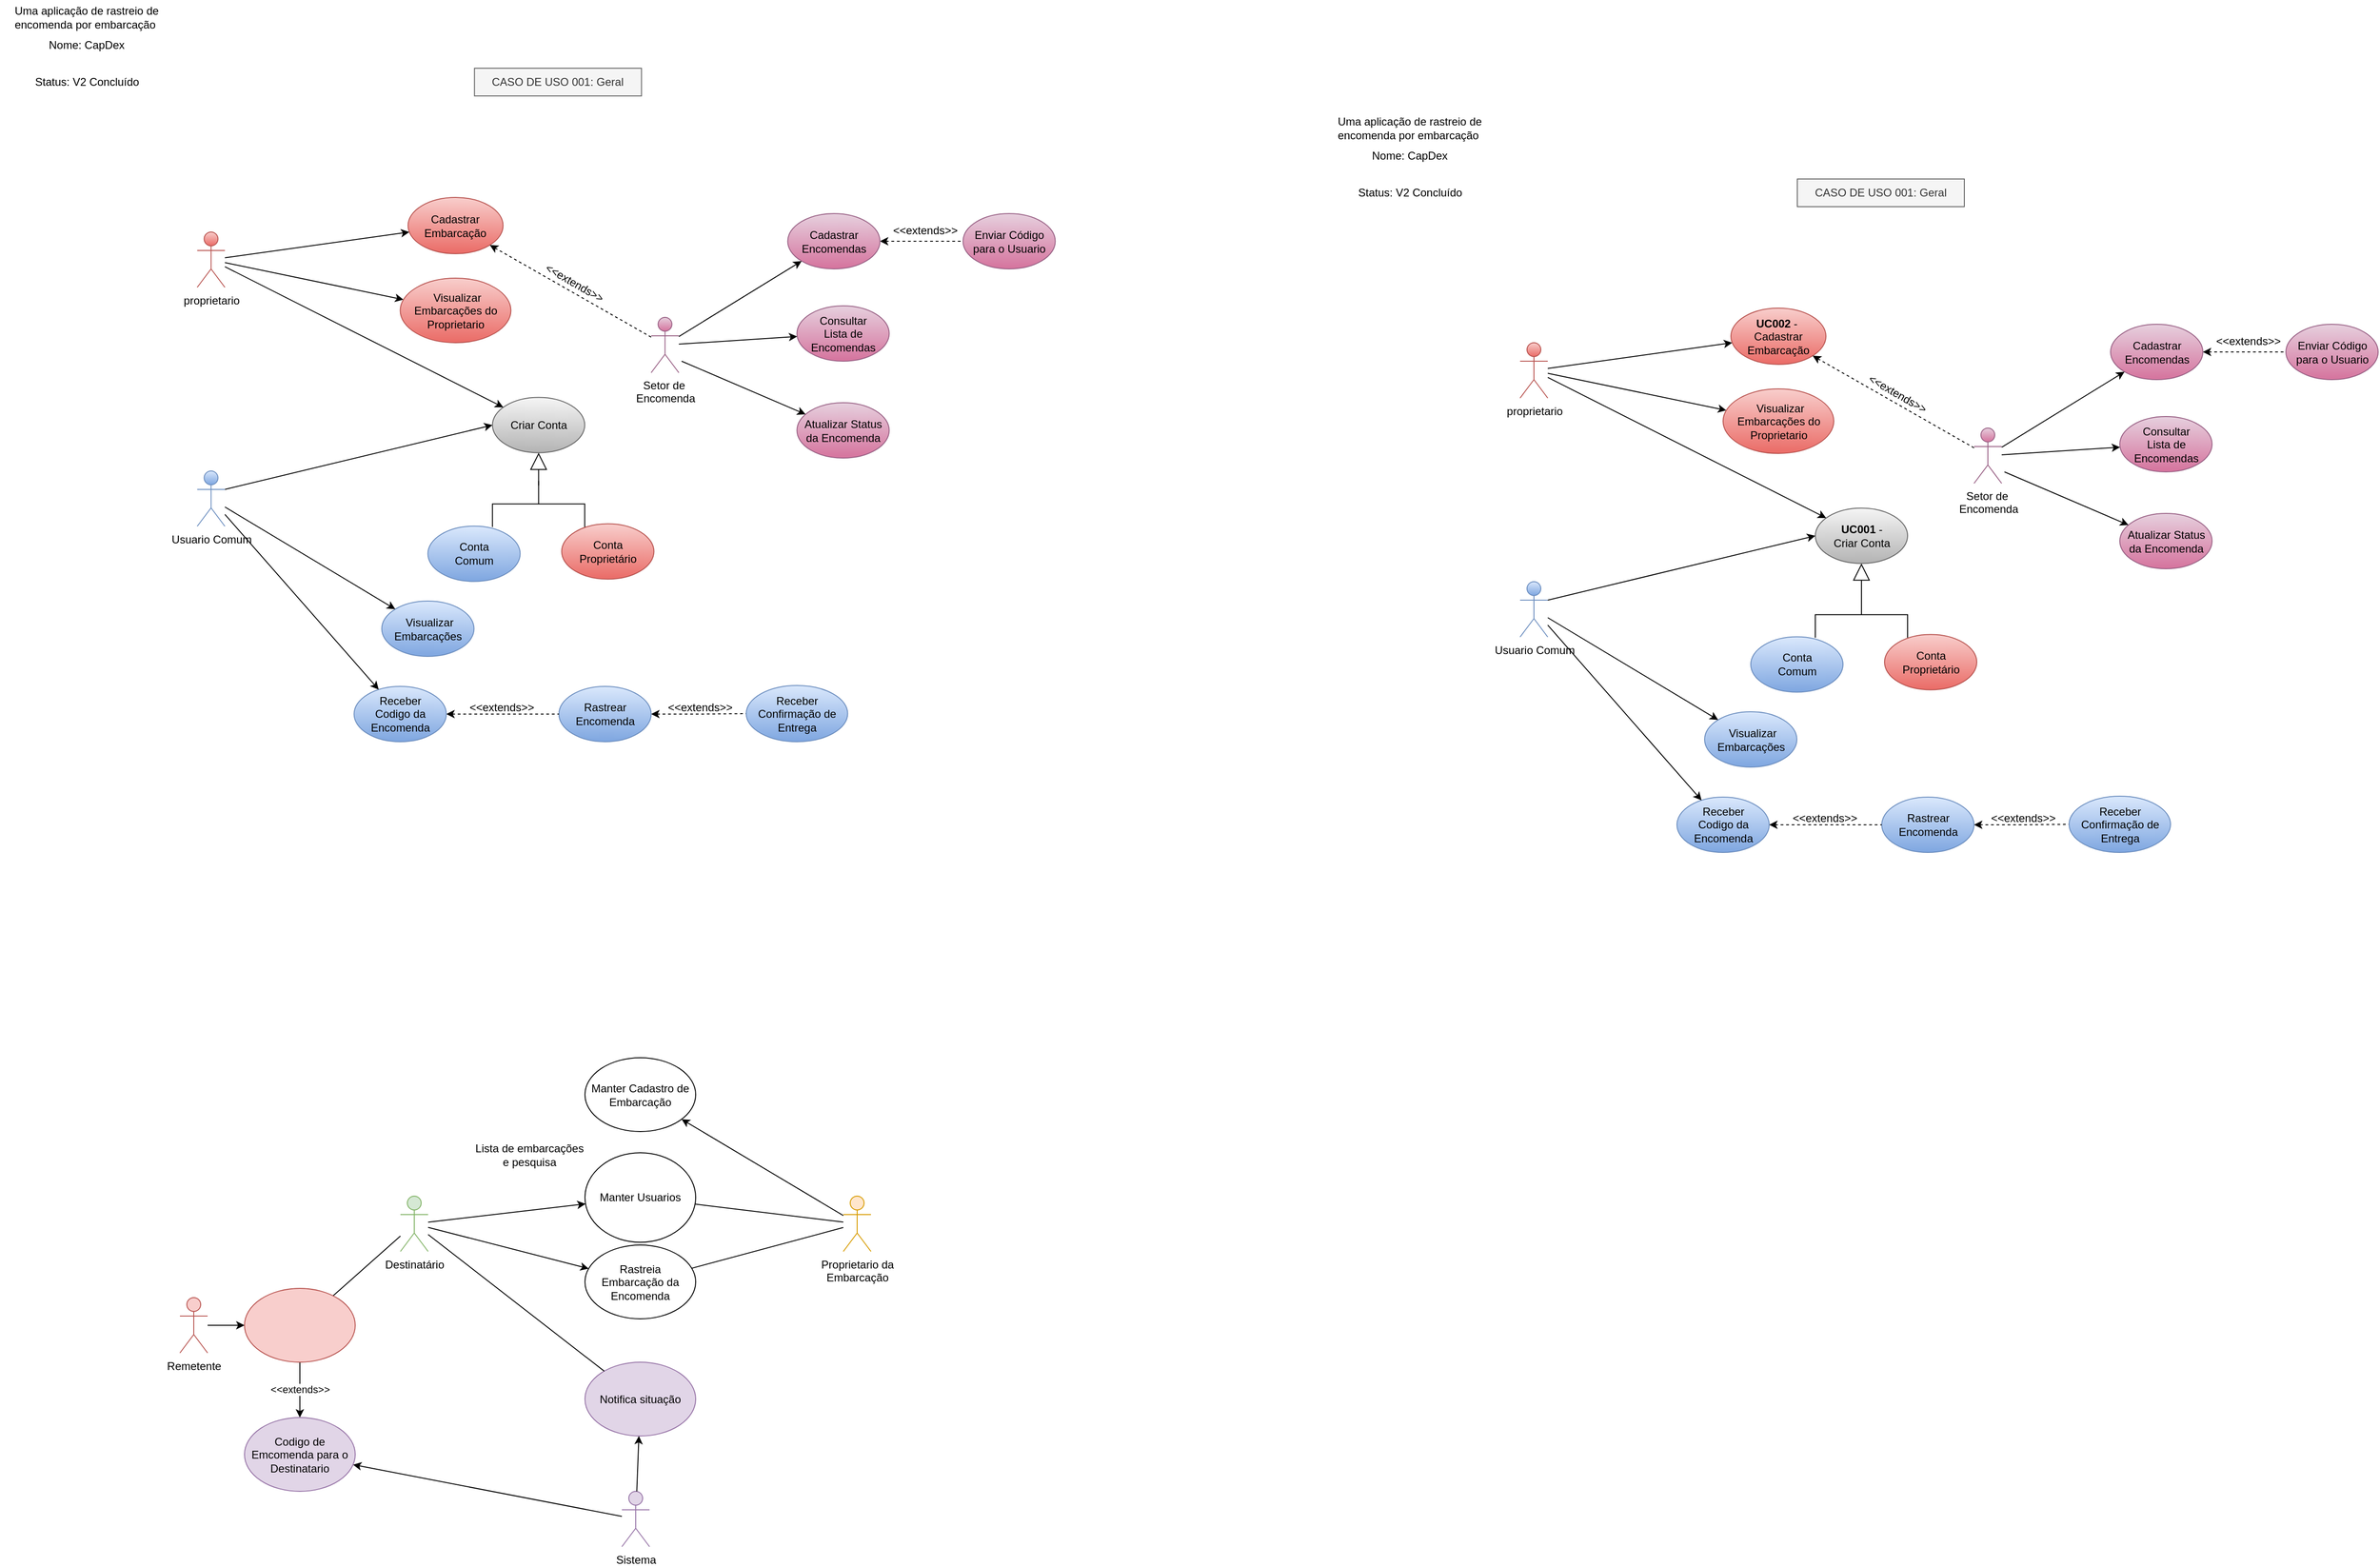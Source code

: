 <mxfile version="26.2.13">
  <diagram name="Página-1" id="rm_yWL_1SSwXxQFNDFBa">
    <mxGraphModel dx="2891" dy="1741" grid="1" gridSize="10" guides="1" tooltips="1" connect="1" arrows="1" fold="1" page="1" pageScale="1" pageWidth="827" pageHeight="1169" math="0" shadow="0">
      <root>
        <mxCell id="0" />
        <mxCell id="1" parent="0" />
        <mxCell id="K9anjrJY7nX9ey3RRAPb-7" style="rounded=0;orthogonalLoop=1;jettySize=auto;html=1;endArrow=none;endFill=0;" parent="1" source="VNDCdI_-xY6bEtLImfmW-1" target="K9anjrJY7nX9ey3RRAPb-5" edge="1">
          <mxGeometry relative="1" as="geometry" />
        </mxCell>
        <mxCell id="VNDCdI_-xY6bEtLImfmW-1" value="Destinatário" style="shape=umlActor;verticalLabelPosition=bottom;verticalAlign=top;html=1;outlineConnect=0;fillColor=#d5e8d4;strokeColor=#82b366;" parent="1" vertex="1">
          <mxGeometry x="-534" y="232.5" width="30" height="60" as="geometry" />
        </mxCell>
        <mxCell id="VNDCdI_-xY6bEtLImfmW-2" value="Rastreia&lt;br&gt;Embarcação da Encomenda" style="ellipse;whiteSpace=wrap;html=1;" parent="1" vertex="1">
          <mxGeometry x="-334" y="285.5" width="120" height="80" as="geometry" />
        </mxCell>
        <mxCell id="VNDCdI_-xY6bEtLImfmW-4" value="Proprietario da&lt;br&gt;Embarcação" style="shape=umlActor;verticalLabelPosition=bottom;verticalAlign=top;html=1;outlineConnect=0;fillColor=#ffe6cc;strokeColor=#d79b00;" parent="1" vertex="1">
          <mxGeometry x="-54" y="232.5" width="30" height="60" as="geometry" />
        </mxCell>
        <mxCell id="VNDCdI_-xY6bEtLImfmW-5" value="Uma aplicação de rastreio de encomenda por embarcação&amp;nbsp;" style="text;html=1;align=center;verticalAlign=middle;whiteSpace=wrap;rounded=0;shadow=1;" parent="1" vertex="1">
          <mxGeometry x="-963.75" y="-1060" width="180" height="30" as="geometry" />
        </mxCell>
        <mxCell id="VNDCdI_-xY6bEtLImfmW-6" value="Nome: CapDex" style="text;html=1;align=center;verticalAlign=middle;whiteSpace=wrap;rounded=0;" parent="1" vertex="1">
          <mxGeometry x="-919.75" y="-1030" width="92" height="30" as="geometry" />
        </mxCell>
        <mxCell id="VNDCdI_-xY6bEtLImfmW-8" value="Manter Usuarios" style="ellipse;whiteSpace=wrap;html=1;" parent="1" vertex="1">
          <mxGeometry x="-334" y="185.5" width="120" height="97" as="geometry" />
        </mxCell>
        <mxCell id="VNDCdI_-xY6bEtLImfmW-9" value="Notifica situação" style="ellipse;whiteSpace=wrap;html=1;fillColor=#e1d5e7;strokeColor=#9673a6;" parent="1" vertex="1">
          <mxGeometry x="-334" y="412.5" width="120" height="80" as="geometry" />
        </mxCell>
        <mxCell id="VNDCdI_-xY6bEtLImfmW-10" value="Manter Cadastro de Embarcação" style="ellipse;whiteSpace=wrap;html=1;" parent="1" vertex="1">
          <mxGeometry x="-334" y="82.5" width="120" height="80" as="geometry" />
        </mxCell>
        <mxCell id="K9anjrJY7nX9ey3RRAPb-11" style="rounded=0;orthogonalLoop=1;jettySize=auto;html=1;" parent="1" source="VNDCdI_-xY6bEtLImfmW-11" target="K9anjrJY7nX9ey3RRAPb-8" edge="1">
          <mxGeometry relative="1" as="geometry" />
        </mxCell>
        <mxCell id="VNDCdI_-xY6bEtLImfmW-11" value="Sistema" style="shape=umlActor;verticalLabelPosition=bottom;verticalAlign=top;html=1;outlineConnect=0;fillColor=#e1d5e7;strokeColor=#9673a6;" parent="1" vertex="1">
          <mxGeometry x="-294" y="552.5" width="30" height="60" as="geometry" />
        </mxCell>
        <mxCell id="oR66MvjElHhKDxxH5Cwq-1" value="" style="endArrow=none;html=1;rounded=0;" parent="1" source="VNDCdI_-xY6bEtLImfmW-8" target="VNDCdI_-xY6bEtLImfmW-4" edge="1">
          <mxGeometry width="50" height="50" relative="1" as="geometry">
            <mxPoint x="-134" y="452.5" as="sourcePoint" />
            <mxPoint x="-84" y="402.5" as="targetPoint" />
          </mxGeometry>
        </mxCell>
        <mxCell id="oR66MvjElHhKDxxH5Cwq-2" value="" style="endArrow=none;html=1;rounded=0;" parent="1" source="VNDCdI_-xY6bEtLImfmW-2" target="VNDCdI_-xY6bEtLImfmW-4" edge="1">
          <mxGeometry width="50" height="50" relative="1" as="geometry">
            <mxPoint x="-206" y="244.5" as="sourcePoint" />
            <mxPoint x="-44" y="270.5" as="targetPoint" />
          </mxGeometry>
        </mxCell>
        <mxCell id="oR66MvjElHhKDxxH5Cwq-6" value="" style="endArrow=classic;html=1;rounded=0;" parent="1" source="VNDCdI_-xY6bEtLImfmW-1" target="VNDCdI_-xY6bEtLImfmW-8" edge="1">
          <mxGeometry width="50" height="50" relative="1" as="geometry">
            <mxPoint x="-504" y="452.5" as="sourcePoint" />
            <mxPoint x="-454" y="402.5" as="targetPoint" />
          </mxGeometry>
        </mxCell>
        <mxCell id="oR66MvjElHhKDxxH5Cwq-7" value="" style="endArrow=classic;html=1;rounded=0;" parent="1" source="VNDCdI_-xY6bEtLImfmW-1" target="VNDCdI_-xY6bEtLImfmW-2" edge="1">
          <mxGeometry width="50" height="50" relative="1" as="geometry">
            <mxPoint x="-494" y="270.5" as="sourcePoint" />
            <mxPoint x="-323" y="244.5" as="targetPoint" />
          </mxGeometry>
        </mxCell>
        <mxCell id="oR66MvjElHhKDxxH5Cwq-8" value="" style="endArrow=classic;html=1;rounded=0;" parent="1" source="VNDCdI_-xY6bEtLImfmW-4" target="VNDCdI_-xY6bEtLImfmW-10" edge="1">
          <mxGeometry width="50" height="50" relative="1" as="geometry">
            <mxPoint x="-404" y="212.5" as="sourcePoint" />
            <mxPoint x="-354" y="162.5" as="targetPoint" />
          </mxGeometry>
        </mxCell>
        <mxCell id="oR66MvjElHhKDxxH5Cwq-9" value="" style="endArrow=classic;html=1;rounded=0;" parent="1" source="VNDCdI_-xY6bEtLImfmW-11" target="VNDCdI_-xY6bEtLImfmW-9" edge="1">
          <mxGeometry width="50" height="50" relative="1" as="geometry">
            <mxPoint x="-394" y="602.5" as="sourcePoint" />
            <mxPoint x="-344" y="552.5" as="targetPoint" />
          </mxGeometry>
        </mxCell>
        <mxCell id="oR66MvjElHhKDxxH5Cwq-10" value="" style="endArrow=none;html=1;rounded=0;" parent="1" source="VNDCdI_-xY6bEtLImfmW-9" target="VNDCdI_-xY6bEtLImfmW-1" edge="1">
          <mxGeometry width="50" height="50" relative="1" as="geometry">
            <mxPoint x="-424" y="442.5" as="sourcePoint" />
            <mxPoint x="-374" y="392.5" as="targetPoint" />
          </mxGeometry>
        </mxCell>
        <mxCell id="oR66MvjElHhKDxxH5Cwq-11" value="Status: V2 Concluído" style="text;html=1;align=center;verticalAlign=middle;whiteSpace=wrap;rounded=0;" parent="1" vertex="1">
          <mxGeometry x="-961.25" y="-990" width="175" height="30" as="geometry" />
        </mxCell>
        <mxCell id="oR66MvjElHhKDxxH5Cwq-12" value="CASO DE USO 001: Geral" style="text;html=1;align=center;verticalAlign=middle;whiteSpace=wrap;rounded=0;fillColor=#f5f5f5;fontColor=#333333;strokeColor=#666666;" parent="1" vertex="1">
          <mxGeometry x="-453.75" y="-990" width="181" height="30" as="geometry" />
        </mxCell>
        <mxCell id="oR66MvjElHhKDxxH5Cwq-13" value="Lista de embarcações e pesquisa" style="text;html=1;align=center;verticalAlign=middle;whiteSpace=wrap;rounded=0;" parent="1" vertex="1">
          <mxGeometry x="-454" y="172.5" width="120" height="30" as="geometry" />
        </mxCell>
        <mxCell id="K9anjrJY7nX9ey3RRAPb-6" value="" style="edgeStyle=orthogonalEdgeStyle;rounded=0;orthogonalLoop=1;jettySize=auto;html=1;" parent="1" source="K9anjrJY7nX9ey3RRAPb-4" target="K9anjrJY7nX9ey3RRAPb-5" edge="1">
          <mxGeometry relative="1" as="geometry" />
        </mxCell>
        <mxCell id="K9anjrJY7nX9ey3RRAPb-4" value="Remetente" style="shape=umlActor;verticalLabelPosition=bottom;verticalAlign=top;html=1;outlineConnect=0;fillColor=#f8cecc;strokeColor=#b85450;" parent="1" vertex="1">
          <mxGeometry x="-773" y="342.5" width="30" height="60" as="geometry" />
        </mxCell>
        <mxCell id="K9anjrJY7nX9ey3RRAPb-9" value="" style="edgeStyle=orthogonalEdgeStyle;rounded=0;orthogonalLoop=1;jettySize=auto;html=1;" parent="1" source="K9anjrJY7nX9ey3RRAPb-5" target="K9anjrJY7nX9ey3RRAPb-8" edge="1">
          <mxGeometry relative="1" as="geometry" />
        </mxCell>
        <mxCell id="K9anjrJY7nX9ey3RRAPb-10" value="&amp;lt;&amp;lt;extends&amp;gt;&amp;gt;" style="edgeLabel;html=1;align=center;verticalAlign=middle;resizable=0;points=[];" parent="K9anjrJY7nX9ey3RRAPb-9" vertex="1" connectable="0">
          <mxGeometry x="-0.033" relative="1" as="geometry">
            <mxPoint as="offset" />
          </mxGeometry>
        </mxCell>
        <mxCell id="K9anjrJY7nX9ey3RRAPb-5" value="" style="ellipse;whiteSpace=wrap;html=1;fillColor=#f8cecc;strokeColor=#b85450;" parent="1" vertex="1">
          <mxGeometry x="-703" y="332.5" width="120" height="80" as="geometry" />
        </mxCell>
        <mxCell id="K9anjrJY7nX9ey3RRAPb-8" value="Codigo de Emcomenda para o Destinatario" style="ellipse;whiteSpace=wrap;html=1;fillColor=#e1d5e7;strokeColor=#9673a6;" parent="1" vertex="1">
          <mxGeometry x="-703" y="472.5" width="120" height="80" as="geometry" />
        </mxCell>
        <mxCell id="Dbd8FwvNTRP5J6jHafj4-1" value="Criar Conta" style="ellipse;whiteSpace=wrap;html=1;fillColor=#f5f5f5;gradientColor=#b3b3b3;strokeColor=#666666;" parent="1" vertex="1">
          <mxGeometry x="-434.25" y="-633.25" width="100" height="60" as="geometry" />
        </mxCell>
        <mxCell id="e4peXhRiPMKvvh6ofRs6-2" style="rounded=0;orthogonalLoop=1;jettySize=auto;html=1;" parent="1" source="Dbd8FwvNTRP5J6jHafj4-2" target="e4peXhRiPMKvvh6ofRs6-1" edge="1">
          <mxGeometry relative="1" as="geometry" />
        </mxCell>
        <mxCell id="GhQ1ud3WlhMWC2dmbdbF-37" style="rounded=0;orthogonalLoop=1;jettySize=auto;html=1;" parent="1" source="Dbd8FwvNTRP5J6jHafj4-2" target="GhQ1ud3WlhMWC2dmbdbF-36" edge="1">
          <mxGeometry relative="1" as="geometry" />
        </mxCell>
        <mxCell id="Bpe3rEJzs9Y-r7ETdOp8-8" style="rounded=0;orthogonalLoop=1;jettySize=auto;html=1;" parent="1" source="Dbd8FwvNTRP5J6jHafj4-2" target="Dbd8FwvNTRP5J6jHafj4-1" edge="1">
          <mxGeometry relative="1" as="geometry" />
        </mxCell>
        <mxCell id="Dbd8FwvNTRP5J6jHafj4-2" value="proprietario" style="shape=umlActor;verticalLabelPosition=bottom;verticalAlign=top;html=1;outlineConnect=0;fillColor=#f8cecc;strokeColor=#b85450;gradientColor=#ea6b66;" parent="1" vertex="1">
          <mxGeometry x="-754.25" y="-812.5" width="30" height="60" as="geometry" />
        </mxCell>
        <mxCell id="Dbd8FwvNTRP5J6jHafj4-12" value="Conta &lt;br&gt;Comum" style="ellipse;whiteSpace=wrap;html=1;fillColor=#dae8fc;gradientColor=#7ea6e0;strokeColor=#6c8ebf;" parent="1" vertex="1">
          <mxGeometry x="-504.25" y="-493.75" width="100" height="60" as="geometry" />
        </mxCell>
        <mxCell id="Dbd8FwvNTRP5J6jHafj4-14" value="Conta &lt;br&gt;Proprietário" style="ellipse;whiteSpace=wrap;html=1;fillColor=#f8cecc;gradientColor=#ea6b66;strokeColor=#b85450;" parent="1" vertex="1">
          <mxGeometry x="-359.25" y="-496.25" width="100" height="60" as="geometry" />
        </mxCell>
        <mxCell id="Bpe3rEJzs9Y-r7ETdOp8-5" value="" style="edgeStyle=orthogonalEdgeStyle;rounded=0;orthogonalLoop=1;jettySize=auto;html=1;dashed=1;startArrow=classic;startFill=1;endArrow=none;" parent="1" source="Dbd8FwvNTRP5J6jHafj4-21" target="GhQ1ud3WlhMWC2dmbdbF-23" edge="1">
          <mxGeometry relative="1" as="geometry" />
        </mxCell>
        <mxCell id="Dbd8FwvNTRP5J6jHafj4-21" value="Rastrear Encomenda" style="ellipse;whiteSpace=wrap;html=1;fillColor=#dae8fc;gradientColor=#7ea6e0;strokeColor=#6c8ebf;" parent="1" vertex="1">
          <mxGeometry x="-362.25" y="-320" width="100" height="60" as="geometry" />
        </mxCell>
        <mxCell id="Dbd8FwvNTRP5J6jHafj4-30" value="&amp;nbsp;Visualizar Embarcações" style="ellipse;whiteSpace=wrap;html=1;fillColor=#dae8fc;strokeColor=#6c8ebf;gradientColor=#7ea6e0;" parent="1" vertex="1">
          <mxGeometry x="-554.25" y="-412.5" width="100" height="60" as="geometry" />
        </mxCell>
        <mxCell id="e4peXhRiPMKvvh6ofRs6-1" value="Cadastrar Embarcação" style="ellipse;whiteSpace=wrap;html=1;fillColor=#f8cecc;strokeColor=#b85450;gradientColor=#ea6b66;" parent="1" vertex="1">
          <mxGeometry x="-525.75" y="-850" width="103" height="61" as="geometry" />
        </mxCell>
        <mxCell id="Bpe3rEJzs9Y-r7ETdOp8-3" value="" style="edgeStyle=orthogonalEdgeStyle;rounded=0;orthogonalLoop=1;jettySize=auto;html=1;dashed=1;startArrow=classic;startFill=1;endArrow=none;" parent="1" source="e4peXhRiPMKvvh6ofRs6-3" target="Dbd8FwvNTRP5J6jHafj4-21" edge="1">
          <mxGeometry relative="1" as="geometry" />
        </mxCell>
        <mxCell id="e4peXhRiPMKvvh6ofRs6-3" value="Receber&lt;br&gt;Codigo da Encomenda" style="ellipse;whiteSpace=wrap;html=1;fillColor=#dae8fc;strokeColor=#6c8ebf;gradientColor=#7ea6e0;" parent="1" vertex="1">
          <mxGeometry x="-584.25" y="-320" width="100" height="60" as="geometry" />
        </mxCell>
        <mxCell id="e4peXhRiPMKvvh6ofRs6-4" value="Atualizar Status da Encomenda" style="ellipse;whiteSpace=wrap;html=1;fillColor=#e6d0de;strokeColor=#996185;gradientColor=#d5739d;" parent="1" vertex="1">
          <mxGeometry x="-104.25" y="-627.5" width="100" height="60" as="geometry" />
        </mxCell>
        <mxCell id="GhQ1ud3WlhMWC2dmbdbF-14" style="rounded=0;orthogonalLoop=1;jettySize=auto;html=1;exitX=1;exitY=0.333;exitDx=0;exitDy=0;exitPerimeter=0;entryX=0;entryY=0.5;entryDx=0;entryDy=0;" parent="1" source="e4peXhRiPMKvvh6ofRs6-9" target="Dbd8FwvNTRP5J6jHafj4-1" edge="1">
          <mxGeometry relative="1" as="geometry" />
        </mxCell>
        <mxCell id="GhQ1ud3WlhMWC2dmbdbF-33" style="rounded=0;orthogonalLoop=1;jettySize=auto;html=1;" parent="1" source="e4peXhRiPMKvvh6ofRs6-9" target="Dbd8FwvNTRP5J6jHafj4-30" edge="1">
          <mxGeometry relative="1" as="geometry" />
        </mxCell>
        <mxCell id="Bpe3rEJzs9Y-r7ETdOp8-2" style="rounded=0;orthogonalLoop=1;jettySize=auto;html=1;" parent="1" source="e4peXhRiPMKvvh6ofRs6-9" target="e4peXhRiPMKvvh6ofRs6-3" edge="1">
          <mxGeometry relative="1" as="geometry" />
        </mxCell>
        <mxCell id="e4peXhRiPMKvvh6ofRs6-9" value="Usuario Comum" style="shape=umlActor;verticalLabelPosition=bottom;verticalAlign=top;html=1;outlineConnect=0;fillColor=#dae8fc;strokeColor=#6c8ebf;gradientColor=#7ea6e0;" parent="1" vertex="1">
          <mxGeometry x="-754.25" y="-553.5" width="30" height="60" as="geometry" />
        </mxCell>
        <mxCell id="GhQ1ud3WlhMWC2dmbdbF-18" value="Consultar &lt;br&gt;Lista de Encomendas" style="ellipse;whiteSpace=wrap;html=1;fillColor=#e6d0de;gradientColor=#d5739d;strokeColor=#996185;" parent="1" vertex="1">
          <mxGeometry x="-104.25" y="-732.5" width="100" height="60" as="geometry" />
        </mxCell>
        <mxCell id="GhQ1ud3WlhMWC2dmbdbF-23" value="Receber Confirmação de Entrega" style="ellipse;whiteSpace=wrap;html=1;fillColor=#dae8fc;gradientColor=#7ea6e0;strokeColor=#6c8ebf;" parent="1" vertex="1">
          <mxGeometry x="-159.25" y="-321" width="110" height="61" as="geometry" />
        </mxCell>
        <mxCell id="GhQ1ud3WlhMWC2dmbdbF-36" value="&amp;nbsp;Visualizar Embarcações do Proprietario" style="ellipse;whiteSpace=wrap;html=1;fillColor=#f8cecc;gradientColor=#ea6b66;strokeColor=#b85450;" parent="1" vertex="1">
          <mxGeometry x="-534.25" y="-762.5" width="120" height="70" as="geometry" />
        </mxCell>
        <mxCell id="Bpe3rEJzs9Y-r7ETdOp8-17" value="" style="edgeStyle=orthogonalEdgeStyle;rounded=0;orthogonalLoop=1;jettySize=auto;html=1;dashed=1;startArrow=classic;startFill=1;endArrow=none;" parent="1" source="GhQ1ud3WlhMWC2dmbdbF-38" target="Bpe3rEJzs9Y-r7ETdOp8-16" edge="1">
          <mxGeometry relative="1" as="geometry" />
        </mxCell>
        <mxCell id="GhQ1ud3WlhMWC2dmbdbF-38" value="Cadastrar Encomendas" style="ellipse;whiteSpace=wrap;html=1;fillColor=#e6d0de;gradientColor=#d5739d;strokeColor=#996185;" parent="1" vertex="1">
          <mxGeometry x="-114.25" y="-832.5" width="100" height="60" as="geometry" />
        </mxCell>
        <mxCell id="GhQ1ud3WlhMWC2dmbdbF-45" value="Setor de&amp;nbsp;&lt;div&gt;Encomenda&lt;/div&gt;" style="shape=umlActor;verticalLabelPosition=bottom;verticalAlign=top;html=1;outlineConnect=0;fillColor=#e6d0de;strokeColor=#996185;gradientColor=#d5739d;" parent="1" vertex="1">
          <mxGeometry x="-262.25" y="-720" width="30" height="60" as="geometry" />
        </mxCell>
        <mxCell id="GhQ1ud3WlhMWC2dmbdbF-55" value="" style="endArrow=none;html=1;rounded=0;dashed=1;startArrow=classic;startFill=1;" parent="1" source="e4peXhRiPMKvvh6ofRs6-1" target="GhQ1ud3WlhMWC2dmbdbF-45" edge="1">
          <mxGeometry width="50" height="50" relative="1" as="geometry">
            <mxPoint x="157.75" y="-592.5" as="sourcePoint" />
            <mxPoint x="217.75" y="-592.5" as="targetPoint" />
          </mxGeometry>
        </mxCell>
        <mxCell id="GhQ1ud3WlhMWC2dmbdbF-56" value="" style="endArrow=classic;html=1;rounded=0;" parent="1" source="GhQ1ud3WlhMWC2dmbdbF-45" target="GhQ1ud3WlhMWC2dmbdbF-18" edge="1">
          <mxGeometry width="50" height="50" relative="1" as="geometry">
            <mxPoint x="-222.25" y="-705" as="sourcePoint" />
            <mxPoint x="-142.25" y="-765" as="targetPoint" />
          </mxGeometry>
        </mxCell>
        <mxCell id="GhQ1ud3WlhMWC2dmbdbF-57" value="" style="endArrow=classic;html=1;rounded=0;" parent="1" source="GhQ1ud3WlhMWC2dmbdbF-45" target="GhQ1ud3WlhMWC2dmbdbF-38" edge="1">
          <mxGeometry width="50" height="50" relative="1" as="geometry">
            <mxPoint x="-222.25" y="-695" as="sourcePoint" />
            <mxPoint x="-102.25" y="-695" as="targetPoint" />
          </mxGeometry>
        </mxCell>
        <mxCell id="GhQ1ud3WlhMWC2dmbdbF-59" value="" style="endArrow=classic;html=1;rounded=0;" parent="1" target="e4peXhRiPMKvvh6ofRs6-4" edge="1">
          <mxGeometry width="50" height="50" relative="1" as="geometry">
            <mxPoint x="-229.25" y="-672.5" as="sourcePoint" />
            <mxPoint x="-119.25" y="-614.37" as="targetPoint" />
          </mxGeometry>
        </mxCell>
        <mxCell id="Bpe3rEJzs9Y-r7ETdOp8-1" value="" style="group" parent="1" vertex="1" connectable="0">
          <mxGeometry x="-434.25" y="-542.75" width="100" height="50" as="geometry" />
        </mxCell>
        <mxCell id="Dbd8FwvNTRP5J6jHafj4-10" value="" style="endArrow=block;endSize=16;endFill=0;html=1;rounded=0;" parent="Bpe3rEJzs9Y-r7ETdOp8-1" target="Dbd8FwvNTRP5J6jHafj4-1" edge="1">
          <mxGeometry width="160" relative="1" as="geometry">
            <mxPoint x="50" y="5" as="sourcePoint" />
            <mxPoint x="49.69" y="7.5" as="targetPoint" />
          </mxGeometry>
        </mxCell>
        <mxCell id="Dbd8FwvNTRP5J6jHafj4-15" value="" style="strokeWidth=1;html=1;shape=mxgraph.flowchart.annotation_2;align=left;labelPosition=right;pointerEvents=1;rotation=90;" parent="Bpe3rEJzs9Y-r7ETdOp8-1" vertex="1">
          <mxGeometry x="25" y="-25" width="50" height="100" as="geometry" />
        </mxCell>
        <mxCell id="Bpe3rEJzs9Y-r7ETdOp8-4" value="&amp;lt;&amp;lt;extends&amp;gt;&amp;gt;" style="text;html=1;align=center;verticalAlign=middle;whiteSpace=wrap;rounded=0;" parent="1" vertex="1">
          <mxGeometry x="-454.25" y="-312.5" width="60" height="30" as="geometry" />
        </mxCell>
        <mxCell id="Bpe3rEJzs9Y-r7ETdOp8-6" value="&amp;lt;&amp;lt;extends&amp;gt;&amp;gt;" style="text;html=1;align=center;verticalAlign=middle;whiteSpace=wrap;rounded=0;rotation=0;" parent="1" vertex="1">
          <mxGeometry x="-239.25" y="-312.5" width="60" height="30" as="geometry" />
        </mxCell>
        <mxCell id="Bpe3rEJzs9Y-r7ETdOp8-7" value="&amp;lt;&amp;lt;extends&amp;gt;&amp;gt;" style="text;html=1;align=center;verticalAlign=middle;whiteSpace=wrap;rounded=0;rotation=0;" parent="1" vertex="1">
          <mxGeometry x="4.75" y="-829.5" width="60" height="30" as="geometry" />
        </mxCell>
        <mxCell id="Bpe3rEJzs9Y-r7ETdOp8-16" value="Enviar Código para o Usuario" style="ellipse;whiteSpace=wrap;html=1;fillColor=#e6d0de;gradientColor=#d5739d;strokeColor=#996185;" parent="1" vertex="1">
          <mxGeometry x="75.75" y="-832.5" width="100" height="60" as="geometry" />
        </mxCell>
        <mxCell id="Bpe3rEJzs9Y-r7ETdOp8-19" value="&amp;lt;&amp;lt;extends&amp;gt;&amp;gt;" style="text;html=1;align=center;verticalAlign=middle;whiteSpace=wrap;rounded=0;rotation=30;" parent="1" vertex="1">
          <mxGeometry x="-375.25" y="-772.5" width="60" height="30" as="geometry" />
        </mxCell>
        <mxCell id="onvot0BCNDvt1o7FQSmW-1" value="Uma aplicação de rastreio de encomenda por embarcação&amp;nbsp;" style="text;html=1;align=center;verticalAlign=middle;whiteSpace=wrap;rounded=0;shadow=1;" vertex="1" parent="1">
          <mxGeometry x="470" y="-940" width="180" height="30" as="geometry" />
        </mxCell>
        <mxCell id="onvot0BCNDvt1o7FQSmW-2" value="Nome: CapDex" style="text;html=1;align=center;verticalAlign=middle;whiteSpace=wrap;rounded=0;" vertex="1" parent="1">
          <mxGeometry x="514" y="-910" width="92" height="30" as="geometry" />
        </mxCell>
        <mxCell id="onvot0BCNDvt1o7FQSmW-3" value="Status: V2 Concluído" style="text;html=1;align=center;verticalAlign=middle;whiteSpace=wrap;rounded=0;" vertex="1" parent="1">
          <mxGeometry x="472.5" y="-870" width="175" height="30" as="geometry" />
        </mxCell>
        <mxCell id="onvot0BCNDvt1o7FQSmW-4" value="CASO DE USO 001: Geral" style="text;html=1;align=center;verticalAlign=middle;whiteSpace=wrap;rounded=0;fillColor=#f5f5f5;fontColor=#333333;strokeColor=#666666;" vertex="1" parent="1">
          <mxGeometry x="980" y="-870" width="181" height="30" as="geometry" />
        </mxCell>
        <mxCell id="onvot0BCNDvt1o7FQSmW-5" value="&lt;b&gt;UC001&lt;/b&gt; - &lt;br&gt;Criar Conta" style="ellipse;whiteSpace=wrap;html=1;fillColor=#f5f5f5;gradientColor=#b3b3b3;strokeColor=#666666;" vertex="1" parent="1">
          <mxGeometry x="999.5" y="-513.25" width="100" height="60" as="geometry" />
        </mxCell>
        <mxCell id="onvot0BCNDvt1o7FQSmW-6" style="rounded=0;orthogonalLoop=1;jettySize=auto;html=1;" edge="1" parent="1" source="onvot0BCNDvt1o7FQSmW-9" target="onvot0BCNDvt1o7FQSmW-15">
          <mxGeometry relative="1" as="geometry" />
        </mxCell>
        <mxCell id="onvot0BCNDvt1o7FQSmW-7" style="rounded=0;orthogonalLoop=1;jettySize=auto;html=1;" edge="1" parent="1" source="onvot0BCNDvt1o7FQSmW-9" target="onvot0BCNDvt1o7FQSmW-25">
          <mxGeometry relative="1" as="geometry" />
        </mxCell>
        <mxCell id="onvot0BCNDvt1o7FQSmW-8" style="rounded=0;orthogonalLoop=1;jettySize=auto;html=1;" edge="1" parent="1" source="onvot0BCNDvt1o7FQSmW-9" target="onvot0BCNDvt1o7FQSmW-5">
          <mxGeometry relative="1" as="geometry" />
        </mxCell>
        <mxCell id="onvot0BCNDvt1o7FQSmW-9" value="proprietario" style="shape=umlActor;verticalLabelPosition=bottom;verticalAlign=top;html=1;outlineConnect=0;fillColor=#f8cecc;strokeColor=#b85450;gradientColor=#ea6b66;" vertex="1" parent="1">
          <mxGeometry x="679.5" y="-692.5" width="30" height="60" as="geometry" />
        </mxCell>
        <mxCell id="onvot0BCNDvt1o7FQSmW-10" value="Conta &lt;br&gt;Comum" style="ellipse;whiteSpace=wrap;html=1;fillColor=#dae8fc;gradientColor=#7ea6e0;strokeColor=#6c8ebf;" vertex="1" parent="1">
          <mxGeometry x="929.5" y="-373.75" width="100" height="60" as="geometry" />
        </mxCell>
        <mxCell id="onvot0BCNDvt1o7FQSmW-11" value="Conta &lt;br&gt;Proprietário" style="ellipse;whiteSpace=wrap;html=1;fillColor=#f8cecc;gradientColor=#ea6b66;strokeColor=#b85450;" vertex="1" parent="1">
          <mxGeometry x="1074.5" y="-376.25" width="100" height="60" as="geometry" />
        </mxCell>
        <mxCell id="onvot0BCNDvt1o7FQSmW-12" value="" style="edgeStyle=orthogonalEdgeStyle;rounded=0;orthogonalLoop=1;jettySize=auto;html=1;dashed=1;startArrow=classic;startFill=1;endArrow=none;" edge="1" parent="1" source="onvot0BCNDvt1o7FQSmW-13" target="onvot0BCNDvt1o7FQSmW-24">
          <mxGeometry relative="1" as="geometry" />
        </mxCell>
        <mxCell id="onvot0BCNDvt1o7FQSmW-13" value="Rastrear Encomenda" style="ellipse;whiteSpace=wrap;html=1;fillColor=#dae8fc;gradientColor=#7ea6e0;strokeColor=#6c8ebf;" vertex="1" parent="1">
          <mxGeometry x="1071.5" y="-200" width="100" height="60" as="geometry" />
        </mxCell>
        <mxCell id="onvot0BCNDvt1o7FQSmW-14" value="&amp;nbsp;Visualizar Embarcações" style="ellipse;whiteSpace=wrap;html=1;fillColor=#dae8fc;strokeColor=#6c8ebf;gradientColor=#7ea6e0;" vertex="1" parent="1">
          <mxGeometry x="879.5" y="-292.5" width="100" height="60" as="geometry" />
        </mxCell>
        <mxCell id="onvot0BCNDvt1o7FQSmW-15" value="&lt;b&gt;UC002&lt;/b&gt; -&amp;nbsp;&lt;br&gt;Cadastrar Embarcação" style="ellipse;whiteSpace=wrap;html=1;fillColor=#f8cecc;strokeColor=#b85450;gradientColor=#ea6b66;" vertex="1" parent="1">
          <mxGeometry x="908" y="-730" width="103" height="61" as="geometry" />
        </mxCell>
        <mxCell id="onvot0BCNDvt1o7FQSmW-16" value="" style="edgeStyle=orthogonalEdgeStyle;rounded=0;orthogonalLoop=1;jettySize=auto;html=1;dashed=1;startArrow=classic;startFill=1;endArrow=none;" edge="1" parent="1" source="onvot0BCNDvt1o7FQSmW-17" target="onvot0BCNDvt1o7FQSmW-13">
          <mxGeometry relative="1" as="geometry" />
        </mxCell>
        <mxCell id="onvot0BCNDvt1o7FQSmW-17" value="Receber&lt;br&gt;Codigo da Encomenda" style="ellipse;whiteSpace=wrap;html=1;fillColor=#dae8fc;strokeColor=#6c8ebf;gradientColor=#7ea6e0;" vertex="1" parent="1">
          <mxGeometry x="849.5" y="-200" width="100" height="60" as="geometry" />
        </mxCell>
        <mxCell id="onvot0BCNDvt1o7FQSmW-18" value="Atualizar Status da Encomenda" style="ellipse;whiteSpace=wrap;html=1;fillColor=#e6d0de;strokeColor=#996185;gradientColor=#d5739d;" vertex="1" parent="1">
          <mxGeometry x="1329.5" y="-507.5" width="100" height="60" as="geometry" />
        </mxCell>
        <mxCell id="onvot0BCNDvt1o7FQSmW-19" style="rounded=0;orthogonalLoop=1;jettySize=auto;html=1;exitX=1;exitY=0.333;exitDx=0;exitDy=0;exitPerimeter=0;entryX=0;entryY=0.5;entryDx=0;entryDy=0;" edge="1" parent="1" source="onvot0BCNDvt1o7FQSmW-22" target="onvot0BCNDvt1o7FQSmW-5">
          <mxGeometry relative="1" as="geometry" />
        </mxCell>
        <mxCell id="onvot0BCNDvt1o7FQSmW-20" style="rounded=0;orthogonalLoop=1;jettySize=auto;html=1;" edge="1" parent="1" source="onvot0BCNDvt1o7FQSmW-22" target="onvot0BCNDvt1o7FQSmW-14">
          <mxGeometry relative="1" as="geometry" />
        </mxCell>
        <mxCell id="onvot0BCNDvt1o7FQSmW-21" style="rounded=0;orthogonalLoop=1;jettySize=auto;html=1;" edge="1" parent="1" source="onvot0BCNDvt1o7FQSmW-22" target="onvot0BCNDvt1o7FQSmW-17">
          <mxGeometry relative="1" as="geometry" />
        </mxCell>
        <mxCell id="onvot0BCNDvt1o7FQSmW-22" value="Usuario Comum" style="shape=umlActor;verticalLabelPosition=bottom;verticalAlign=top;html=1;outlineConnect=0;fillColor=#dae8fc;strokeColor=#6c8ebf;gradientColor=#7ea6e0;" vertex="1" parent="1">
          <mxGeometry x="679.5" y="-433.5" width="30" height="60" as="geometry" />
        </mxCell>
        <mxCell id="onvot0BCNDvt1o7FQSmW-23" value="Consultar &lt;br&gt;Lista de Encomendas" style="ellipse;whiteSpace=wrap;html=1;fillColor=#e6d0de;gradientColor=#d5739d;strokeColor=#996185;" vertex="1" parent="1">
          <mxGeometry x="1329.5" y="-612.5" width="100" height="60" as="geometry" />
        </mxCell>
        <mxCell id="onvot0BCNDvt1o7FQSmW-24" value="Receber Confirmação de Entrega" style="ellipse;whiteSpace=wrap;html=1;fillColor=#dae8fc;gradientColor=#7ea6e0;strokeColor=#6c8ebf;" vertex="1" parent="1">
          <mxGeometry x="1274.5" y="-201" width="110" height="61" as="geometry" />
        </mxCell>
        <mxCell id="onvot0BCNDvt1o7FQSmW-25" value="&amp;nbsp;Visualizar Embarcações do Proprietario" style="ellipse;whiteSpace=wrap;html=1;fillColor=#f8cecc;gradientColor=#ea6b66;strokeColor=#b85450;" vertex="1" parent="1">
          <mxGeometry x="899.5" y="-642.5" width="120" height="70" as="geometry" />
        </mxCell>
        <mxCell id="onvot0BCNDvt1o7FQSmW-26" value="" style="edgeStyle=orthogonalEdgeStyle;rounded=0;orthogonalLoop=1;jettySize=auto;html=1;dashed=1;startArrow=classic;startFill=1;endArrow=none;" edge="1" parent="1" source="onvot0BCNDvt1o7FQSmW-27" target="onvot0BCNDvt1o7FQSmW-39">
          <mxGeometry relative="1" as="geometry" />
        </mxCell>
        <mxCell id="onvot0BCNDvt1o7FQSmW-27" value="Cadastrar Encomendas" style="ellipse;whiteSpace=wrap;html=1;fillColor=#e6d0de;gradientColor=#d5739d;strokeColor=#996185;" vertex="1" parent="1">
          <mxGeometry x="1319.5" y="-712.5" width="100" height="60" as="geometry" />
        </mxCell>
        <mxCell id="onvot0BCNDvt1o7FQSmW-28" value="Setor de&amp;nbsp;&lt;div&gt;Encomenda&lt;/div&gt;" style="shape=umlActor;verticalLabelPosition=bottom;verticalAlign=top;html=1;outlineConnect=0;fillColor=#e6d0de;strokeColor=#996185;gradientColor=#d5739d;" vertex="1" parent="1">
          <mxGeometry x="1171.5" y="-600" width="30" height="60" as="geometry" />
        </mxCell>
        <mxCell id="onvot0BCNDvt1o7FQSmW-29" value="" style="endArrow=none;html=1;rounded=0;dashed=1;startArrow=classic;startFill=1;" edge="1" parent="1" source="onvot0BCNDvt1o7FQSmW-15" target="onvot0BCNDvt1o7FQSmW-28">
          <mxGeometry width="50" height="50" relative="1" as="geometry">
            <mxPoint x="1591.5" y="-472.5" as="sourcePoint" />
            <mxPoint x="1651.5" y="-472.5" as="targetPoint" />
          </mxGeometry>
        </mxCell>
        <mxCell id="onvot0BCNDvt1o7FQSmW-30" value="" style="endArrow=classic;html=1;rounded=0;" edge="1" parent="1" source="onvot0BCNDvt1o7FQSmW-28" target="onvot0BCNDvt1o7FQSmW-23">
          <mxGeometry width="50" height="50" relative="1" as="geometry">
            <mxPoint x="1211.5" y="-585" as="sourcePoint" />
            <mxPoint x="1291.5" y="-645" as="targetPoint" />
          </mxGeometry>
        </mxCell>
        <mxCell id="onvot0BCNDvt1o7FQSmW-31" value="" style="endArrow=classic;html=1;rounded=0;" edge="1" parent="1" source="onvot0BCNDvt1o7FQSmW-28" target="onvot0BCNDvt1o7FQSmW-27">
          <mxGeometry width="50" height="50" relative="1" as="geometry">
            <mxPoint x="1211.5" y="-575" as="sourcePoint" />
            <mxPoint x="1331.5" y="-575" as="targetPoint" />
          </mxGeometry>
        </mxCell>
        <mxCell id="onvot0BCNDvt1o7FQSmW-32" value="" style="endArrow=classic;html=1;rounded=0;" edge="1" parent="1" target="onvot0BCNDvt1o7FQSmW-18">
          <mxGeometry width="50" height="50" relative="1" as="geometry">
            <mxPoint x="1204.5" y="-552.5" as="sourcePoint" />
            <mxPoint x="1314.5" y="-494.37" as="targetPoint" />
          </mxGeometry>
        </mxCell>
        <mxCell id="onvot0BCNDvt1o7FQSmW-33" value="" style="group" vertex="1" connectable="0" parent="1">
          <mxGeometry x="999.5" y="-422.75" width="100" height="50" as="geometry" />
        </mxCell>
        <mxCell id="onvot0BCNDvt1o7FQSmW-34" value="" style="endArrow=block;endSize=16;endFill=0;html=1;rounded=0;" edge="1" parent="onvot0BCNDvt1o7FQSmW-33" target="onvot0BCNDvt1o7FQSmW-5">
          <mxGeometry width="160" relative="1" as="geometry">
            <mxPoint x="50" y="5" as="sourcePoint" />
            <mxPoint x="49.69" y="7.5" as="targetPoint" />
          </mxGeometry>
        </mxCell>
        <mxCell id="onvot0BCNDvt1o7FQSmW-35" value="" style="strokeWidth=1;html=1;shape=mxgraph.flowchart.annotation_2;align=left;labelPosition=right;pointerEvents=1;rotation=90;" vertex="1" parent="onvot0BCNDvt1o7FQSmW-33">
          <mxGeometry x="25" y="-25" width="50" height="100" as="geometry" />
        </mxCell>
        <mxCell id="onvot0BCNDvt1o7FQSmW-36" value="&amp;lt;&amp;lt;extends&amp;gt;&amp;gt;" style="text;html=1;align=center;verticalAlign=middle;whiteSpace=wrap;rounded=0;" vertex="1" parent="1">
          <mxGeometry x="979.5" y="-192.5" width="60" height="30" as="geometry" />
        </mxCell>
        <mxCell id="onvot0BCNDvt1o7FQSmW-37" value="&amp;lt;&amp;lt;extends&amp;gt;&amp;gt;" style="text;html=1;align=center;verticalAlign=middle;whiteSpace=wrap;rounded=0;rotation=0;" vertex="1" parent="1">
          <mxGeometry x="1194.5" y="-192.5" width="60" height="30" as="geometry" />
        </mxCell>
        <mxCell id="onvot0BCNDvt1o7FQSmW-38" value="&amp;lt;&amp;lt;extends&amp;gt;&amp;gt;" style="text;html=1;align=center;verticalAlign=middle;whiteSpace=wrap;rounded=0;rotation=0;" vertex="1" parent="1">
          <mxGeometry x="1438.5" y="-709.5" width="60" height="30" as="geometry" />
        </mxCell>
        <mxCell id="onvot0BCNDvt1o7FQSmW-39" value="Enviar Código para o Usuario" style="ellipse;whiteSpace=wrap;html=1;fillColor=#e6d0de;gradientColor=#d5739d;strokeColor=#996185;" vertex="1" parent="1">
          <mxGeometry x="1509.5" y="-712.5" width="100" height="60" as="geometry" />
        </mxCell>
        <mxCell id="onvot0BCNDvt1o7FQSmW-40" value="&amp;lt;&amp;lt;extends&amp;gt;&amp;gt;" style="text;html=1;align=center;verticalAlign=middle;whiteSpace=wrap;rounded=0;rotation=30;" vertex="1" parent="1">
          <mxGeometry x="1058.5" y="-652.5" width="60" height="30" as="geometry" />
        </mxCell>
      </root>
    </mxGraphModel>
  </diagram>
</mxfile>
